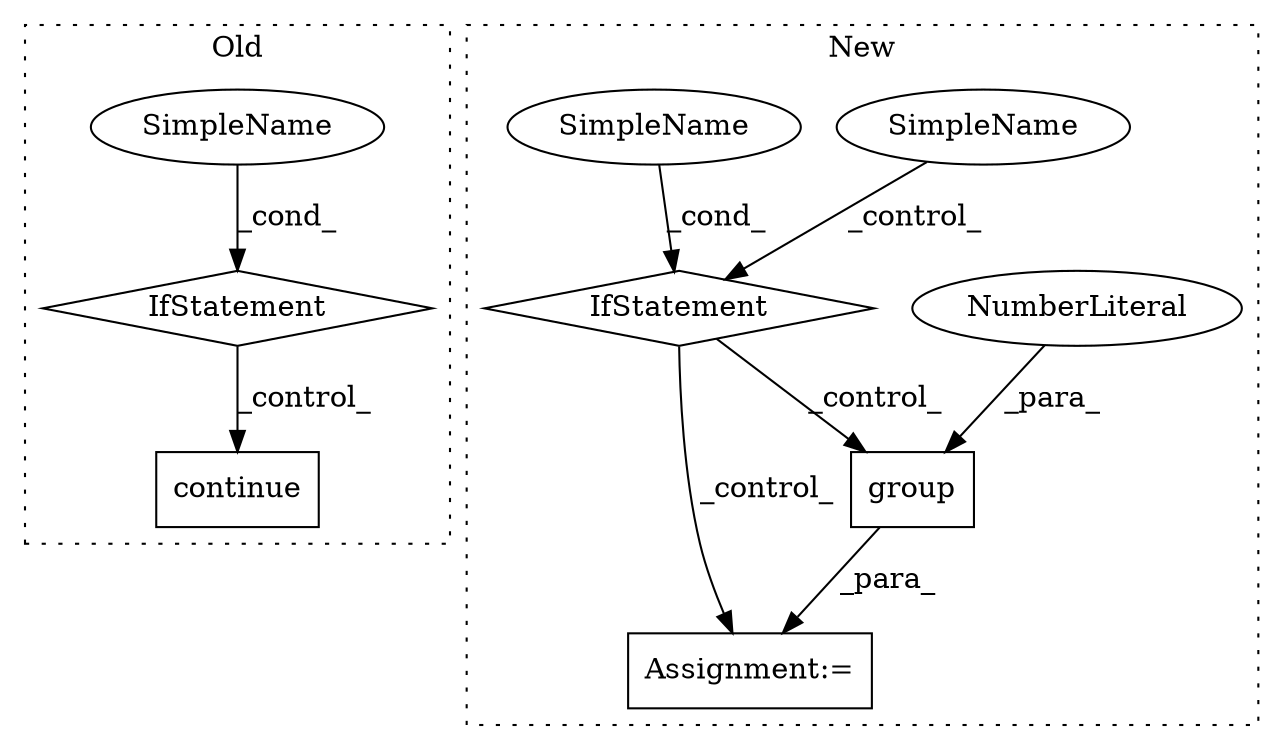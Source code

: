 digraph G {
subgraph cluster0 {
1 [label="continue" a="18" s="3748" l="9" shape="box"];
4 [label="IfStatement" a="25" s="3710,3736" l="4,2" shape="diamond"];
7 [label="SimpleName" a="42" s="" l="" shape="ellipse"];
label = "Old";
style="dotted";
}
subgraph cluster1 {
2 [label="group" a="32" s="4078,4085" l="6,1" shape="box"];
3 [label="IfStatement" a="25" s="3949,3970" l="10,2" shape="diamond"];
5 [label="NumberLiteral" a="34" s="4084" l="1" shape="ellipse"];
6 [label="SimpleName" a="42" s="" l="" shape="ellipse"];
8 [label="SimpleName" a="42" s="" l="" shape="ellipse"];
9 [label="Assignment:=" a="7" s="4043" l="1" shape="box"];
label = "New";
style="dotted";
}
2 -> 9 [label="_para_"];
3 -> 2 [label="_control_"];
3 -> 9 [label="_control_"];
4 -> 1 [label="_control_"];
5 -> 2 [label="_para_"];
6 -> 3 [label="_control_"];
7 -> 4 [label="_cond_"];
8 -> 3 [label="_cond_"];
}